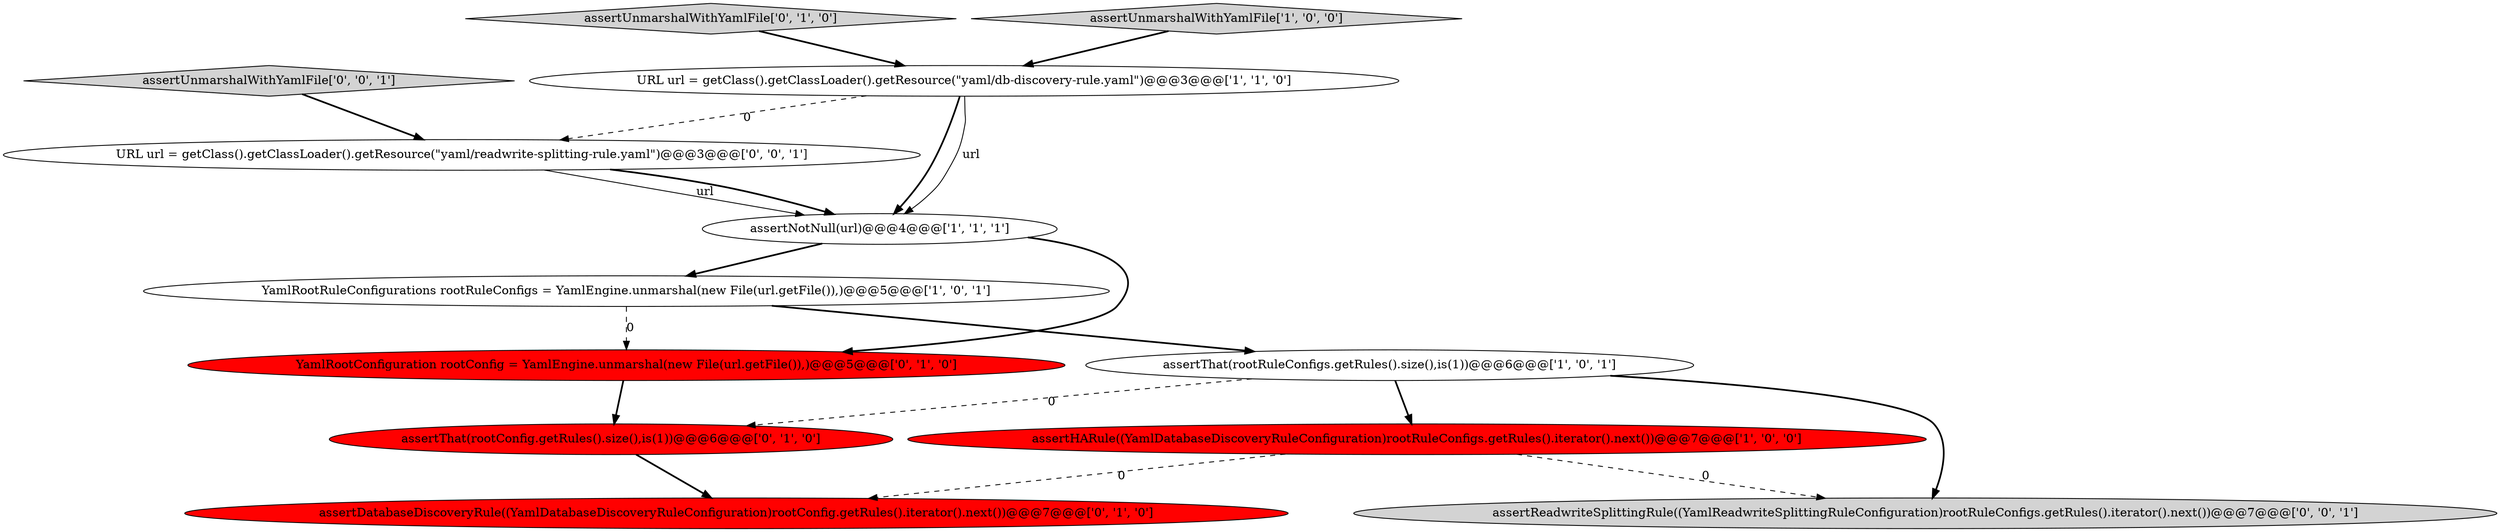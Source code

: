 digraph {
4 [style = filled, label = "YamlRootRuleConfigurations rootRuleConfigs = YamlEngine.unmarshal(new File(url.getFile()),)@@@5@@@['1', '0', '1']", fillcolor = white, shape = ellipse image = "AAA0AAABBB1BBB"];
10 [style = filled, label = "assertUnmarshalWithYamlFile['0', '0', '1']", fillcolor = lightgray, shape = diamond image = "AAA0AAABBB3BBB"];
11 [style = filled, label = "URL url = getClass().getClassLoader().getResource(\"yaml/readwrite-splitting-rule.yaml\")@@@3@@@['0', '0', '1']", fillcolor = white, shape = ellipse image = "AAA0AAABBB3BBB"];
3 [style = filled, label = "assertHARule((YamlDatabaseDiscoveryRuleConfiguration)rootRuleConfigs.getRules().iterator().next())@@@7@@@['1', '0', '0']", fillcolor = red, shape = ellipse image = "AAA1AAABBB1BBB"];
1 [style = filled, label = "assertThat(rootRuleConfigs.getRules().size(),is(1))@@@6@@@['1', '0', '1']", fillcolor = white, shape = ellipse image = "AAA0AAABBB1BBB"];
6 [style = filled, label = "assertThat(rootConfig.getRules().size(),is(1))@@@6@@@['0', '1', '0']", fillcolor = red, shape = ellipse image = "AAA1AAABBB2BBB"];
8 [style = filled, label = "assertDatabaseDiscoveryRule((YamlDatabaseDiscoveryRuleConfiguration)rootConfig.getRules().iterator().next())@@@7@@@['0', '1', '0']", fillcolor = red, shape = ellipse image = "AAA1AAABBB2BBB"];
9 [style = filled, label = "assertUnmarshalWithYamlFile['0', '1', '0']", fillcolor = lightgray, shape = diamond image = "AAA0AAABBB2BBB"];
5 [style = filled, label = "assertUnmarshalWithYamlFile['1', '0', '0']", fillcolor = lightgray, shape = diamond image = "AAA0AAABBB1BBB"];
7 [style = filled, label = "YamlRootConfiguration rootConfig = YamlEngine.unmarshal(new File(url.getFile()),)@@@5@@@['0', '1', '0']", fillcolor = red, shape = ellipse image = "AAA1AAABBB2BBB"];
2 [style = filled, label = "URL url = getClass().getClassLoader().getResource(\"yaml/db-discovery-rule.yaml\")@@@3@@@['1', '1', '0']", fillcolor = white, shape = ellipse image = "AAA0AAABBB1BBB"];
12 [style = filled, label = "assertReadwriteSplittingRule((YamlReadwriteSplittingRuleConfiguration)rootRuleConfigs.getRules().iterator().next())@@@7@@@['0', '0', '1']", fillcolor = lightgray, shape = ellipse image = "AAA0AAABBB3BBB"];
0 [style = filled, label = "assertNotNull(url)@@@4@@@['1', '1', '1']", fillcolor = white, shape = ellipse image = "AAA0AAABBB1BBB"];
1->3 [style = bold, label=""];
6->8 [style = bold, label=""];
3->8 [style = dashed, label="0"];
2->11 [style = dashed, label="0"];
11->0 [style = solid, label="url"];
5->2 [style = bold, label=""];
4->1 [style = bold, label=""];
2->0 [style = bold, label=""];
11->0 [style = bold, label=""];
10->11 [style = bold, label=""];
3->12 [style = dashed, label="0"];
0->4 [style = bold, label=""];
9->2 [style = bold, label=""];
4->7 [style = dashed, label="0"];
1->6 [style = dashed, label="0"];
7->6 [style = bold, label=""];
2->0 [style = solid, label="url"];
0->7 [style = bold, label=""];
1->12 [style = bold, label=""];
}
